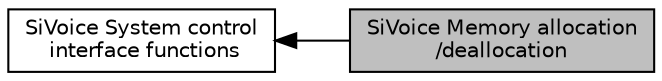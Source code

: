 digraph "SiVoice Memory allocation/deallocation"
{
  edge [fontname="Helvetica",fontsize="10",labelfontname="Helvetica",labelfontsize="10"];
  node [fontname="Helvetica",fontsize="10",shape=record];
  rankdir=LR;
  Node1 [label="SiVoice System control\l interface functions",height=0.2,width=0.4,color="black", fillcolor="white", style="filled",URL="$group___s_i_v_o_i_c_e___i_f___c_f_g.html"];
  Node0 [label="SiVoice Memory allocation\l/deallocation",height=0.2,width=0.4,color="black", fillcolor="grey75", style="filled", fontcolor="black"];
  Node1->Node0 [shape=plaintext, dir="back", style="solid"];
}
